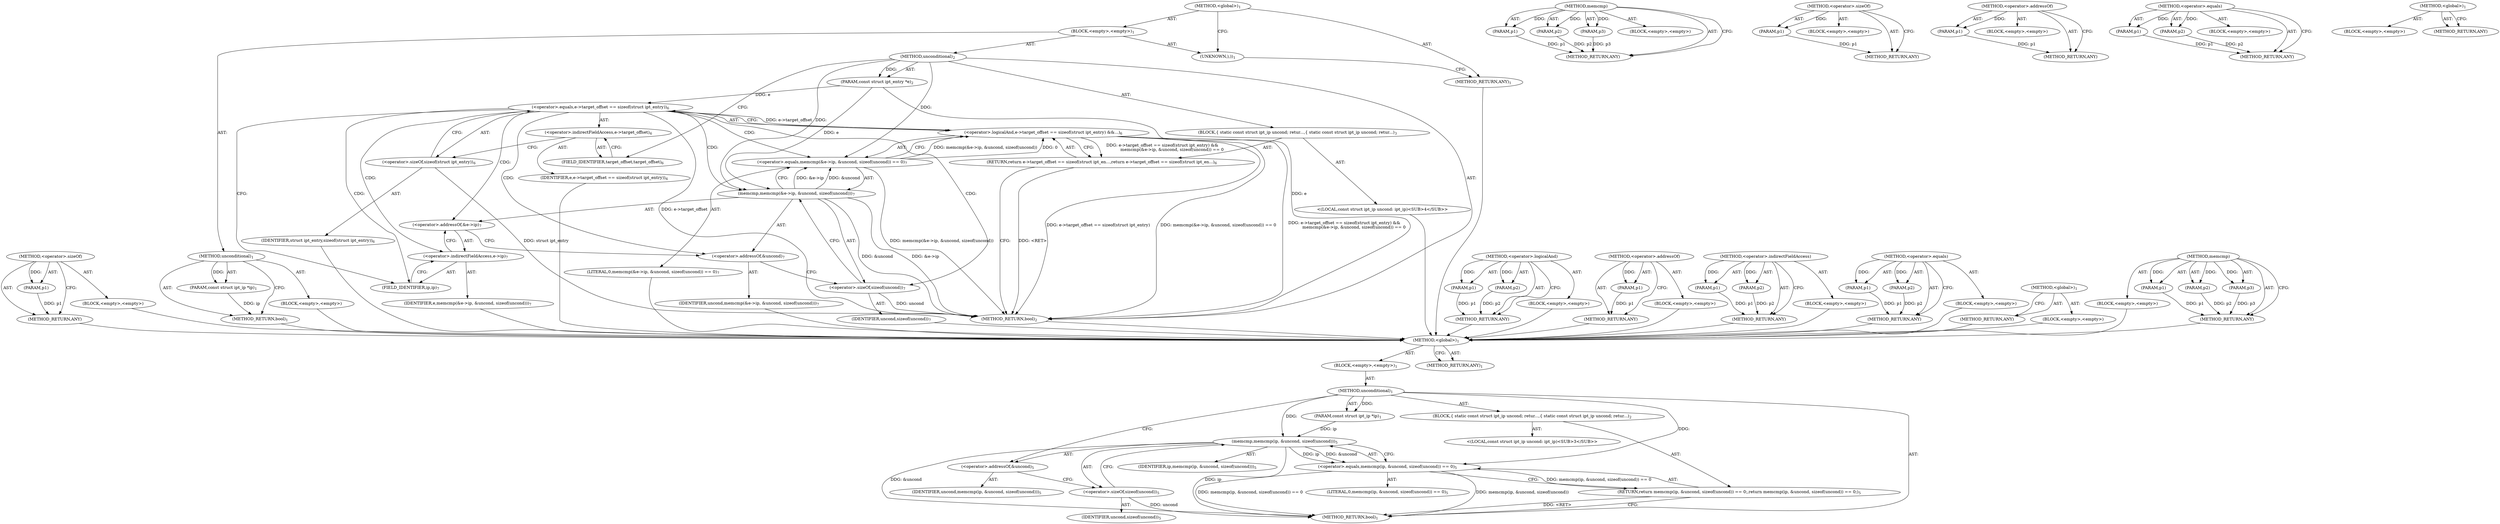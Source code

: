 digraph "memcmp" {
vulnerable_6 [label=<(METHOD,&lt;global&gt;)<SUB>1</SUB>>];
vulnerable_7 [label=<(BLOCK,&lt;empty&gt;,&lt;empty&gt;)<SUB>1</SUB>>];
vulnerable_8 [label=<(METHOD,unconditional)<SUB>1</SUB>>];
vulnerable_9 [label=<(PARAM,const struct ipt_ip *ip)<SUB>1</SUB>>];
vulnerable_10 [label=<(BLOCK,{
 	static const struct ipt_ip uncond;
 
	retur...,{
 	static const struct ipt_ip uncond;
 
	retur...)<SUB>2</SUB>>];
vulnerable_11 [label="<(LOCAL,const struct ipt_ip uncond: ipt_ip)<SUB>3</SUB>>"];
vulnerable_12 [label=<(RETURN,return memcmp(ip, &amp;uncond, sizeof(uncond)) == 0;,return memcmp(ip, &amp;uncond, sizeof(uncond)) == 0;)<SUB>5</SUB>>];
vulnerable_13 [label=<(&lt;operator&gt;.equals,memcmp(ip, &amp;uncond, sizeof(uncond)) == 0)<SUB>5</SUB>>];
vulnerable_14 [label=<(memcmp,memcmp(ip, &amp;uncond, sizeof(uncond)))<SUB>5</SUB>>];
vulnerable_15 [label=<(IDENTIFIER,ip,memcmp(ip, &amp;uncond, sizeof(uncond)))<SUB>5</SUB>>];
vulnerable_16 [label=<(&lt;operator&gt;.addressOf,&amp;uncond)<SUB>5</SUB>>];
vulnerable_17 [label=<(IDENTIFIER,uncond,memcmp(ip, &amp;uncond, sizeof(uncond)))<SUB>5</SUB>>];
vulnerable_18 [label=<(&lt;operator&gt;.sizeOf,sizeof(uncond))<SUB>5</SUB>>];
vulnerable_19 [label=<(IDENTIFIER,uncond,sizeof(uncond))<SUB>5</SUB>>];
vulnerable_20 [label=<(LITERAL,0,memcmp(ip, &amp;uncond, sizeof(uncond)) == 0)<SUB>5</SUB>>];
vulnerable_21 [label=<(METHOD_RETURN,bool)<SUB>1</SUB>>];
vulnerable_23 [label=<(METHOD_RETURN,ANY)<SUB>1</SUB>>];
vulnerable_49 [label=<(METHOD,memcmp)>];
vulnerable_50 [label=<(PARAM,p1)>];
vulnerable_51 [label=<(PARAM,p2)>];
vulnerable_52 [label=<(PARAM,p3)>];
vulnerable_53 [label=<(BLOCK,&lt;empty&gt;,&lt;empty&gt;)>];
vulnerable_54 [label=<(METHOD_RETURN,ANY)>];
vulnerable_59 [label=<(METHOD,&lt;operator&gt;.sizeOf)>];
vulnerable_60 [label=<(PARAM,p1)>];
vulnerable_61 [label=<(BLOCK,&lt;empty&gt;,&lt;empty&gt;)>];
vulnerable_62 [label=<(METHOD_RETURN,ANY)>];
vulnerable_55 [label=<(METHOD,&lt;operator&gt;.addressOf)>];
vulnerable_56 [label=<(PARAM,p1)>];
vulnerable_57 [label=<(BLOCK,&lt;empty&gt;,&lt;empty&gt;)>];
vulnerable_58 [label=<(METHOD_RETURN,ANY)>];
vulnerable_44 [label=<(METHOD,&lt;operator&gt;.equals)>];
vulnerable_45 [label=<(PARAM,p1)>];
vulnerable_46 [label=<(PARAM,p2)>];
vulnerable_47 [label=<(BLOCK,&lt;empty&gt;,&lt;empty&gt;)>];
vulnerable_48 [label=<(METHOD_RETURN,ANY)>];
vulnerable_38 [label=<(METHOD,&lt;global&gt;)<SUB>1</SUB>>];
vulnerable_39 [label=<(BLOCK,&lt;empty&gt;,&lt;empty&gt;)>];
vulnerable_40 [label=<(METHOD_RETURN,ANY)>];
fixed_79 [label=<(METHOD,&lt;operator&gt;.sizeOf)>];
fixed_80 [label=<(PARAM,p1)>];
fixed_81 [label=<(BLOCK,&lt;empty&gt;,&lt;empty&gt;)>];
fixed_82 [label=<(METHOD_RETURN,ANY)>];
fixed_6 [label=<(METHOD,&lt;global&gt;)<SUB>1</SUB>>];
fixed_7 [label=<(BLOCK,&lt;empty&gt;,&lt;empty&gt;)<SUB>1</SUB>>];
fixed_8 [label=<(METHOD,unconditional)<SUB>1</SUB>>];
fixed_9 [label=<(PARAM,const struct ipt_ip *ip)<SUB>1</SUB>>];
fixed_10 [label=<(BLOCK,&lt;empty&gt;,&lt;empty&gt;)>];
fixed_11 [label=<(METHOD_RETURN,bool)<SUB>1</SUB>>];
fixed_13 [label=<(UNKNOWN,),))<SUB>1</SUB>>];
fixed_14 [label=<(METHOD,unconditional)<SUB>2</SUB>>];
fixed_15 [label=<(PARAM,const struct ipt_entry *e)<SUB>2</SUB>>];
fixed_16 [label=<(BLOCK,{
 	static const struct ipt_ip uncond;
 
	retur...,{
 	static const struct ipt_ip uncond;
 
	retur...)<SUB>3</SUB>>];
fixed_17 [label="<(LOCAL,const struct ipt_ip uncond: ipt_ip)<SUB>4</SUB>>"];
fixed_18 [label=<(RETURN,return e-&gt;target_offset == sizeof(struct ipt_en...,return e-&gt;target_offset == sizeof(struct ipt_en...)<SUB>6</SUB>>];
fixed_19 [label=<(&lt;operator&gt;.logicalAnd,e-&gt;target_offset == sizeof(struct ipt_entry) &amp;&amp;...)<SUB>6</SUB>>];
fixed_20 [label=<(&lt;operator&gt;.equals,e-&gt;target_offset == sizeof(struct ipt_entry))<SUB>6</SUB>>];
fixed_21 [label=<(&lt;operator&gt;.indirectFieldAccess,e-&gt;target_offset)<SUB>6</SUB>>];
fixed_22 [label=<(IDENTIFIER,e,e-&gt;target_offset == sizeof(struct ipt_entry))<SUB>6</SUB>>];
fixed_23 [label=<(FIELD_IDENTIFIER,target_offset,target_offset)<SUB>6</SUB>>];
fixed_24 [label=<(&lt;operator&gt;.sizeOf,sizeof(struct ipt_entry))<SUB>6</SUB>>];
fixed_25 [label=<(IDENTIFIER,struct ipt_entry,sizeof(struct ipt_entry))<SUB>6</SUB>>];
fixed_26 [label=<(&lt;operator&gt;.equals,memcmp(&amp;e-&gt;ip, &amp;uncond, sizeof(uncond)) == 0)<SUB>7</SUB>>];
fixed_27 [label=<(memcmp,memcmp(&amp;e-&gt;ip, &amp;uncond, sizeof(uncond)))<SUB>7</SUB>>];
fixed_28 [label=<(&lt;operator&gt;.addressOf,&amp;e-&gt;ip)<SUB>7</SUB>>];
fixed_29 [label=<(&lt;operator&gt;.indirectFieldAccess,e-&gt;ip)<SUB>7</SUB>>];
fixed_30 [label=<(IDENTIFIER,e,memcmp(&amp;e-&gt;ip, &amp;uncond, sizeof(uncond)))<SUB>7</SUB>>];
fixed_31 [label=<(FIELD_IDENTIFIER,ip,ip)<SUB>7</SUB>>];
fixed_32 [label=<(&lt;operator&gt;.addressOf,&amp;uncond)<SUB>7</SUB>>];
fixed_33 [label=<(IDENTIFIER,uncond,memcmp(&amp;e-&gt;ip, &amp;uncond, sizeof(uncond)))<SUB>7</SUB>>];
fixed_34 [label=<(&lt;operator&gt;.sizeOf,sizeof(uncond))<SUB>7</SUB>>];
fixed_35 [label=<(IDENTIFIER,uncond,sizeof(uncond))<SUB>7</SUB>>];
fixed_36 [label=<(LITERAL,0,memcmp(&amp;e-&gt;ip, &amp;uncond, sizeof(uncond)) == 0)<SUB>7</SUB>>];
fixed_37 [label=<(METHOD_RETURN,bool)<SUB>2</SUB>>];
fixed_39 [label=<(METHOD_RETURN,ANY)<SUB>1</SUB>>];
fixed_64 [label=<(METHOD,&lt;operator&gt;.logicalAnd)>];
fixed_65 [label=<(PARAM,p1)>];
fixed_66 [label=<(PARAM,p2)>];
fixed_67 [label=<(BLOCK,&lt;empty&gt;,&lt;empty&gt;)>];
fixed_68 [label=<(METHOD_RETURN,ANY)>];
fixed_89 [label=<(METHOD,&lt;operator&gt;.addressOf)>];
fixed_90 [label=<(PARAM,p1)>];
fixed_91 [label=<(BLOCK,&lt;empty&gt;,&lt;empty&gt;)>];
fixed_92 [label=<(METHOD_RETURN,ANY)>];
fixed_74 [label=<(METHOD,&lt;operator&gt;.indirectFieldAccess)>];
fixed_75 [label=<(PARAM,p1)>];
fixed_76 [label=<(PARAM,p2)>];
fixed_77 [label=<(BLOCK,&lt;empty&gt;,&lt;empty&gt;)>];
fixed_78 [label=<(METHOD_RETURN,ANY)>];
fixed_69 [label=<(METHOD,&lt;operator&gt;.equals)>];
fixed_70 [label=<(PARAM,p1)>];
fixed_71 [label=<(PARAM,p2)>];
fixed_72 [label=<(BLOCK,&lt;empty&gt;,&lt;empty&gt;)>];
fixed_73 [label=<(METHOD_RETURN,ANY)>];
fixed_58 [label=<(METHOD,&lt;global&gt;)<SUB>1</SUB>>];
fixed_59 [label=<(BLOCK,&lt;empty&gt;,&lt;empty&gt;)>];
fixed_60 [label=<(METHOD_RETURN,ANY)>];
fixed_83 [label=<(METHOD,memcmp)>];
fixed_84 [label=<(PARAM,p1)>];
fixed_85 [label=<(PARAM,p2)>];
fixed_86 [label=<(PARAM,p3)>];
fixed_87 [label=<(BLOCK,&lt;empty&gt;,&lt;empty&gt;)>];
fixed_88 [label=<(METHOD_RETURN,ANY)>];
vulnerable_6 -> vulnerable_7  [key=0, label="AST: "];
vulnerable_6 -> vulnerable_23  [key=0, label="AST: "];
vulnerable_6 -> vulnerable_23  [key=1, label="CFG: "];
vulnerable_7 -> vulnerable_8  [key=0, label="AST: "];
vulnerable_8 -> vulnerable_9  [key=0, label="AST: "];
vulnerable_8 -> vulnerable_9  [key=1, label="DDG: "];
vulnerable_8 -> vulnerable_10  [key=0, label="AST: "];
vulnerable_8 -> vulnerable_21  [key=0, label="AST: "];
vulnerable_8 -> vulnerable_16  [key=0, label="CFG: "];
vulnerable_8 -> vulnerable_13  [key=0, label="DDG: "];
vulnerable_8 -> vulnerable_14  [key=0, label="DDG: "];
vulnerable_9 -> vulnerable_14  [key=0, label="DDG: ip"];
vulnerable_10 -> vulnerable_11  [key=0, label="AST: "];
vulnerable_10 -> vulnerable_12  [key=0, label="AST: "];
vulnerable_12 -> vulnerable_13  [key=0, label="AST: "];
vulnerable_12 -> vulnerable_21  [key=0, label="CFG: "];
vulnerable_12 -> vulnerable_21  [key=1, label="DDG: &lt;RET&gt;"];
vulnerable_13 -> vulnerable_14  [key=0, label="AST: "];
vulnerable_13 -> vulnerable_20  [key=0, label="AST: "];
vulnerable_13 -> vulnerable_12  [key=0, label="CFG: "];
vulnerable_13 -> vulnerable_12  [key=1, label="DDG: memcmp(ip, &amp;uncond, sizeof(uncond)) == 0"];
vulnerable_13 -> vulnerable_21  [key=0, label="DDG: memcmp(ip, &amp;uncond, sizeof(uncond))"];
vulnerable_13 -> vulnerable_21  [key=1, label="DDG: memcmp(ip, &amp;uncond, sizeof(uncond)) == 0"];
vulnerable_14 -> vulnerable_15  [key=0, label="AST: "];
vulnerable_14 -> vulnerable_16  [key=0, label="AST: "];
vulnerable_14 -> vulnerable_18  [key=0, label="AST: "];
vulnerable_14 -> vulnerable_13  [key=0, label="CFG: "];
vulnerable_14 -> vulnerable_13  [key=1, label="DDG: ip"];
vulnerable_14 -> vulnerable_13  [key=2, label="DDG: &amp;uncond"];
vulnerable_14 -> vulnerable_21  [key=0, label="DDG: ip"];
vulnerable_14 -> vulnerable_21  [key=1, label="DDG: &amp;uncond"];
vulnerable_16 -> vulnerable_17  [key=0, label="AST: "];
vulnerable_16 -> vulnerable_18  [key=0, label="CFG: "];
vulnerable_18 -> vulnerable_19  [key=0, label="AST: "];
vulnerable_18 -> vulnerable_14  [key=0, label="CFG: "];
vulnerable_18 -> vulnerable_21  [key=0, label="DDG: uncond"];
vulnerable_49 -> vulnerable_50  [key=0, label="AST: "];
vulnerable_49 -> vulnerable_50  [key=1, label="DDG: "];
vulnerable_49 -> vulnerable_53  [key=0, label="AST: "];
vulnerable_49 -> vulnerable_51  [key=0, label="AST: "];
vulnerable_49 -> vulnerable_51  [key=1, label="DDG: "];
vulnerable_49 -> vulnerable_54  [key=0, label="AST: "];
vulnerable_49 -> vulnerable_54  [key=1, label="CFG: "];
vulnerable_49 -> vulnerable_52  [key=0, label="AST: "];
vulnerable_49 -> vulnerable_52  [key=1, label="DDG: "];
vulnerable_50 -> vulnerable_54  [key=0, label="DDG: p1"];
vulnerable_51 -> vulnerable_54  [key=0, label="DDG: p2"];
vulnerable_52 -> vulnerable_54  [key=0, label="DDG: p3"];
vulnerable_59 -> vulnerable_60  [key=0, label="AST: "];
vulnerable_59 -> vulnerable_60  [key=1, label="DDG: "];
vulnerable_59 -> vulnerable_61  [key=0, label="AST: "];
vulnerable_59 -> vulnerable_62  [key=0, label="AST: "];
vulnerable_59 -> vulnerable_62  [key=1, label="CFG: "];
vulnerable_60 -> vulnerable_62  [key=0, label="DDG: p1"];
vulnerable_55 -> vulnerable_56  [key=0, label="AST: "];
vulnerable_55 -> vulnerable_56  [key=1, label="DDG: "];
vulnerable_55 -> vulnerable_57  [key=0, label="AST: "];
vulnerable_55 -> vulnerable_58  [key=0, label="AST: "];
vulnerable_55 -> vulnerable_58  [key=1, label="CFG: "];
vulnerable_56 -> vulnerable_58  [key=0, label="DDG: p1"];
vulnerable_44 -> vulnerable_45  [key=0, label="AST: "];
vulnerable_44 -> vulnerable_45  [key=1, label="DDG: "];
vulnerable_44 -> vulnerable_47  [key=0, label="AST: "];
vulnerable_44 -> vulnerable_46  [key=0, label="AST: "];
vulnerable_44 -> vulnerable_46  [key=1, label="DDG: "];
vulnerable_44 -> vulnerable_48  [key=0, label="AST: "];
vulnerable_44 -> vulnerable_48  [key=1, label="CFG: "];
vulnerable_45 -> vulnerable_48  [key=0, label="DDG: p1"];
vulnerable_46 -> vulnerable_48  [key=0, label="DDG: p2"];
vulnerable_38 -> vulnerable_39  [key=0, label="AST: "];
vulnerable_38 -> vulnerable_40  [key=0, label="AST: "];
vulnerable_38 -> vulnerable_40  [key=1, label="CFG: "];
fixed_79 -> fixed_80  [key=0, label="AST: "];
fixed_79 -> fixed_80  [key=1, label="DDG: "];
fixed_79 -> fixed_81  [key=0, label="AST: "];
fixed_79 -> fixed_82  [key=0, label="AST: "];
fixed_79 -> fixed_82  [key=1, label="CFG: "];
fixed_80 -> fixed_82  [key=0, label="DDG: p1"];
fixed_81 -> vulnerable_6  [key=0];
fixed_82 -> vulnerable_6  [key=0];
fixed_6 -> fixed_7  [key=0, label="AST: "];
fixed_6 -> fixed_39  [key=0, label="AST: "];
fixed_6 -> fixed_13  [key=0, label="CFG: "];
fixed_7 -> fixed_8  [key=0, label="AST: "];
fixed_7 -> fixed_13  [key=0, label="AST: "];
fixed_7 -> fixed_14  [key=0, label="AST: "];
fixed_8 -> fixed_9  [key=0, label="AST: "];
fixed_8 -> fixed_9  [key=1, label="DDG: "];
fixed_8 -> fixed_10  [key=0, label="AST: "];
fixed_8 -> fixed_11  [key=0, label="AST: "];
fixed_8 -> fixed_11  [key=1, label="CFG: "];
fixed_9 -> fixed_11  [key=0, label="DDG: ip"];
fixed_10 -> vulnerable_6  [key=0];
fixed_11 -> vulnerable_6  [key=0];
fixed_13 -> fixed_39  [key=0, label="CFG: "];
fixed_14 -> fixed_15  [key=0, label="AST: "];
fixed_14 -> fixed_15  [key=1, label="DDG: "];
fixed_14 -> fixed_16  [key=0, label="AST: "];
fixed_14 -> fixed_37  [key=0, label="AST: "];
fixed_14 -> fixed_23  [key=0, label="CFG: "];
fixed_14 -> fixed_26  [key=0, label="DDG: "];
fixed_14 -> fixed_27  [key=0, label="DDG: "];
fixed_15 -> fixed_37  [key=0, label="DDG: e"];
fixed_15 -> fixed_20  [key=0, label="DDG: e"];
fixed_15 -> fixed_27  [key=0, label="DDG: e"];
fixed_16 -> fixed_17  [key=0, label="AST: "];
fixed_16 -> fixed_18  [key=0, label="AST: "];
fixed_17 -> vulnerable_6  [key=0];
fixed_18 -> fixed_19  [key=0, label="AST: "];
fixed_18 -> fixed_37  [key=0, label="CFG: "];
fixed_18 -> fixed_37  [key=1, label="DDG: &lt;RET&gt;"];
fixed_19 -> fixed_20  [key=0, label="AST: "];
fixed_19 -> fixed_26  [key=0, label="AST: "];
fixed_19 -> fixed_18  [key=0, label="CFG: "];
fixed_19 -> fixed_18  [key=1, label="DDG: e-&gt;target_offset == sizeof(struct ipt_entry) &amp;&amp;
	       memcmp(&amp;e-&gt;ip, &amp;uncond, sizeof(uncond)) == 0"];
fixed_19 -> fixed_37  [key=0, label="DDG: e-&gt;target_offset == sizeof(struct ipt_entry)"];
fixed_19 -> fixed_37  [key=1, label="DDG: memcmp(&amp;e-&gt;ip, &amp;uncond, sizeof(uncond)) == 0"];
fixed_19 -> fixed_37  [key=2, label="DDG: e-&gt;target_offset == sizeof(struct ipt_entry) &amp;&amp;
	       memcmp(&amp;e-&gt;ip, &amp;uncond, sizeof(uncond)) == 0"];
fixed_20 -> fixed_21  [key=0, label="AST: "];
fixed_20 -> fixed_24  [key=0, label="AST: "];
fixed_20 -> fixed_19  [key=0, label="CFG: "];
fixed_20 -> fixed_19  [key=1, label="DDG: e-&gt;target_offset"];
fixed_20 -> fixed_31  [key=0, label="CFG: "];
fixed_20 -> fixed_31  [key=1, label="CDG: "];
fixed_20 -> fixed_37  [key=0, label="DDG: e-&gt;target_offset"];
fixed_20 -> fixed_29  [key=0, label="CDG: "];
fixed_20 -> fixed_34  [key=0, label="CDG: "];
fixed_20 -> fixed_32  [key=0, label="CDG: "];
fixed_20 -> fixed_26  [key=0, label="CDG: "];
fixed_20 -> fixed_28  [key=0, label="CDG: "];
fixed_20 -> fixed_27  [key=0, label="CDG: "];
fixed_21 -> fixed_22  [key=0, label="AST: "];
fixed_21 -> fixed_23  [key=0, label="AST: "];
fixed_21 -> fixed_24  [key=0, label="CFG: "];
fixed_22 -> vulnerable_6  [key=0];
fixed_23 -> fixed_21  [key=0, label="CFG: "];
fixed_24 -> fixed_25  [key=0, label="AST: "];
fixed_24 -> fixed_20  [key=0, label="CFG: "];
fixed_24 -> fixed_37  [key=0, label="DDG: struct ipt_entry"];
fixed_25 -> vulnerable_6  [key=0];
fixed_26 -> fixed_27  [key=0, label="AST: "];
fixed_26 -> fixed_36  [key=0, label="AST: "];
fixed_26 -> fixed_19  [key=0, label="CFG: "];
fixed_26 -> fixed_19  [key=1, label="DDG: memcmp(&amp;e-&gt;ip, &amp;uncond, sizeof(uncond))"];
fixed_26 -> fixed_19  [key=2, label="DDG: 0"];
fixed_26 -> fixed_37  [key=0, label="DDG: memcmp(&amp;e-&gt;ip, &amp;uncond, sizeof(uncond))"];
fixed_27 -> fixed_28  [key=0, label="AST: "];
fixed_27 -> fixed_32  [key=0, label="AST: "];
fixed_27 -> fixed_34  [key=0, label="AST: "];
fixed_27 -> fixed_26  [key=0, label="CFG: "];
fixed_27 -> fixed_26  [key=1, label="DDG: &amp;e-&gt;ip"];
fixed_27 -> fixed_26  [key=2, label="DDG: &amp;uncond"];
fixed_27 -> fixed_37  [key=0, label="DDG: &amp;e-&gt;ip"];
fixed_27 -> fixed_37  [key=1, label="DDG: &amp;uncond"];
fixed_28 -> fixed_29  [key=0, label="AST: "];
fixed_28 -> fixed_32  [key=0, label="CFG: "];
fixed_29 -> fixed_30  [key=0, label="AST: "];
fixed_29 -> fixed_31  [key=0, label="AST: "];
fixed_29 -> fixed_28  [key=0, label="CFG: "];
fixed_30 -> vulnerable_6  [key=0];
fixed_31 -> fixed_29  [key=0, label="CFG: "];
fixed_32 -> fixed_33  [key=0, label="AST: "];
fixed_32 -> fixed_34  [key=0, label="CFG: "];
fixed_33 -> vulnerable_6  [key=0];
fixed_34 -> fixed_35  [key=0, label="AST: "];
fixed_34 -> fixed_27  [key=0, label="CFG: "];
fixed_34 -> fixed_37  [key=0, label="DDG: uncond"];
fixed_35 -> vulnerable_6  [key=0];
fixed_36 -> vulnerable_6  [key=0];
fixed_37 -> vulnerable_6  [key=0];
fixed_39 -> vulnerable_6  [key=0];
fixed_64 -> fixed_65  [key=0, label="AST: "];
fixed_64 -> fixed_65  [key=1, label="DDG: "];
fixed_64 -> fixed_67  [key=0, label="AST: "];
fixed_64 -> fixed_66  [key=0, label="AST: "];
fixed_64 -> fixed_66  [key=1, label="DDG: "];
fixed_64 -> fixed_68  [key=0, label="AST: "];
fixed_64 -> fixed_68  [key=1, label="CFG: "];
fixed_65 -> fixed_68  [key=0, label="DDG: p1"];
fixed_66 -> fixed_68  [key=0, label="DDG: p2"];
fixed_67 -> vulnerable_6  [key=0];
fixed_68 -> vulnerable_6  [key=0];
fixed_89 -> fixed_90  [key=0, label="AST: "];
fixed_89 -> fixed_90  [key=1, label="DDG: "];
fixed_89 -> fixed_91  [key=0, label="AST: "];
fixed_89 -> fixed_92  [key=0, label="AST: "];
fixed_89 -> fixed_92  [key=1, label="CFG: "];
fixed_90 -> fixed_92  [key=0, label="DDG: p1"];
fixed_91 -> vulnerable_6  [key=0];
fixed_92 -> vulnerable_6  [key=0];
fixed_74 -> fixed_75  [key=0, label="AST: "];
fixed_74 -> fixed_75  [key=1, label="DDG: "];
fixed_74 -> fixed_77  [key=0, label="AST: "];
fixed_74 -> fixed_76  [key=0, label="AST: "];
fixed_74 -> fixed_76  [key=1, label="DDG: "];
fixed_74 -> fixed_78  [key=0, label="AST: "];
fixed_74 -> fixed_78  [key=1, label="CFG: "];
fixed_75 -> fixed_78  [key=0, label="DDG: p1"];
fixed_76 -> fixed_78  [key=0, label="DDG: p2"];
fixed_77 -> vulnerable_6  [key=0];
fixed_78 -> vulnerable_6  [key=0];
fixed_69 -> fixed_70  [key=0, label="AST: "];
fixed_69 -> fixed_70  [key=1, label="DDG: "];
fixed_69 -> fixed_72  [key=0, label="AST: "];
fixed_69 -> fixed_71  [key=0, label="AST: "];
fixed_69 -> fixed_71  [key=1, label="DDG: "];
fixed_69 -> fixed_73  [key=0, label="AST: "];
fixed_69 -> fixed_73  [key=1, label="CFG: "];
fixed_70 -> fixed_73  [key=0, label="DDG: p1"];
fixed_71 -> fixed_73  [key=0, label="DDG: p2"];
fixed_72 -> vulnerable_6  [key=0];
fixed_73 -> vulnerable_6  [key=0];
fixed_58 -> fixed_59  [key=0, label="AST: "];
fixed_58 -> fixed_60  [key=0, label="AST: "];
fixed_58 -> fixed_60  [key=1, label="CFG: "];
fixed_59 -> vulnerable_6  [key=0];
fixed_60 -> vulnerable_6  [key=0];
fixed_83 -> fixed_84  [key=0, label="AST: "];
fixed_83 -> fixed_84  [key=1, label="DDG: "];
fixed_83 -> fixed_87  [key=0, label="AST: "];
fixed_83 -> fixed_85  [key=0, label="AST: "];
fixed_83 -> fixed_85  [key=1, label="DDG: "];
fixed_83 -> fixed_88  [key=0, label="AST: "];
fixed_83 -> fixed_88  [key=1, label="CFG: "];
fixed_83 -> fixed_86  [key=0, label="AST: "];
fixed_83 -> fixed_86  [key=1, label="DDG: "];
fixed_84 -> fixed_88  [key=0, label="DDG: p1"];
fixed_85 -> fixed_88  [key=0, label="DDG: p2"];
fixed_86 -> fixed_88  [key=0, label="DDG: p3"];
fixed_87 -> vulnerable_6  [key=0];
fixed_88 -> vulnerable_6  [key=0];
}
